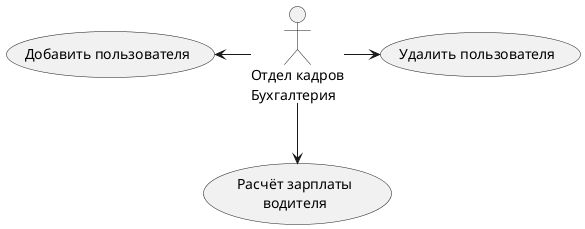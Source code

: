 @startuml

actor "Отдел кадров\nБухгалтерия" as accountant

usecase "Добавить пользователя" as add_user
usecase "Удалить пользователя" as del_user
usecase "Расчёт зарплаты\nводителя" as salary_drv

accountant -left-> add_user
accountant -right-> del_user
accountant -down-> salary_drv

@enduml
